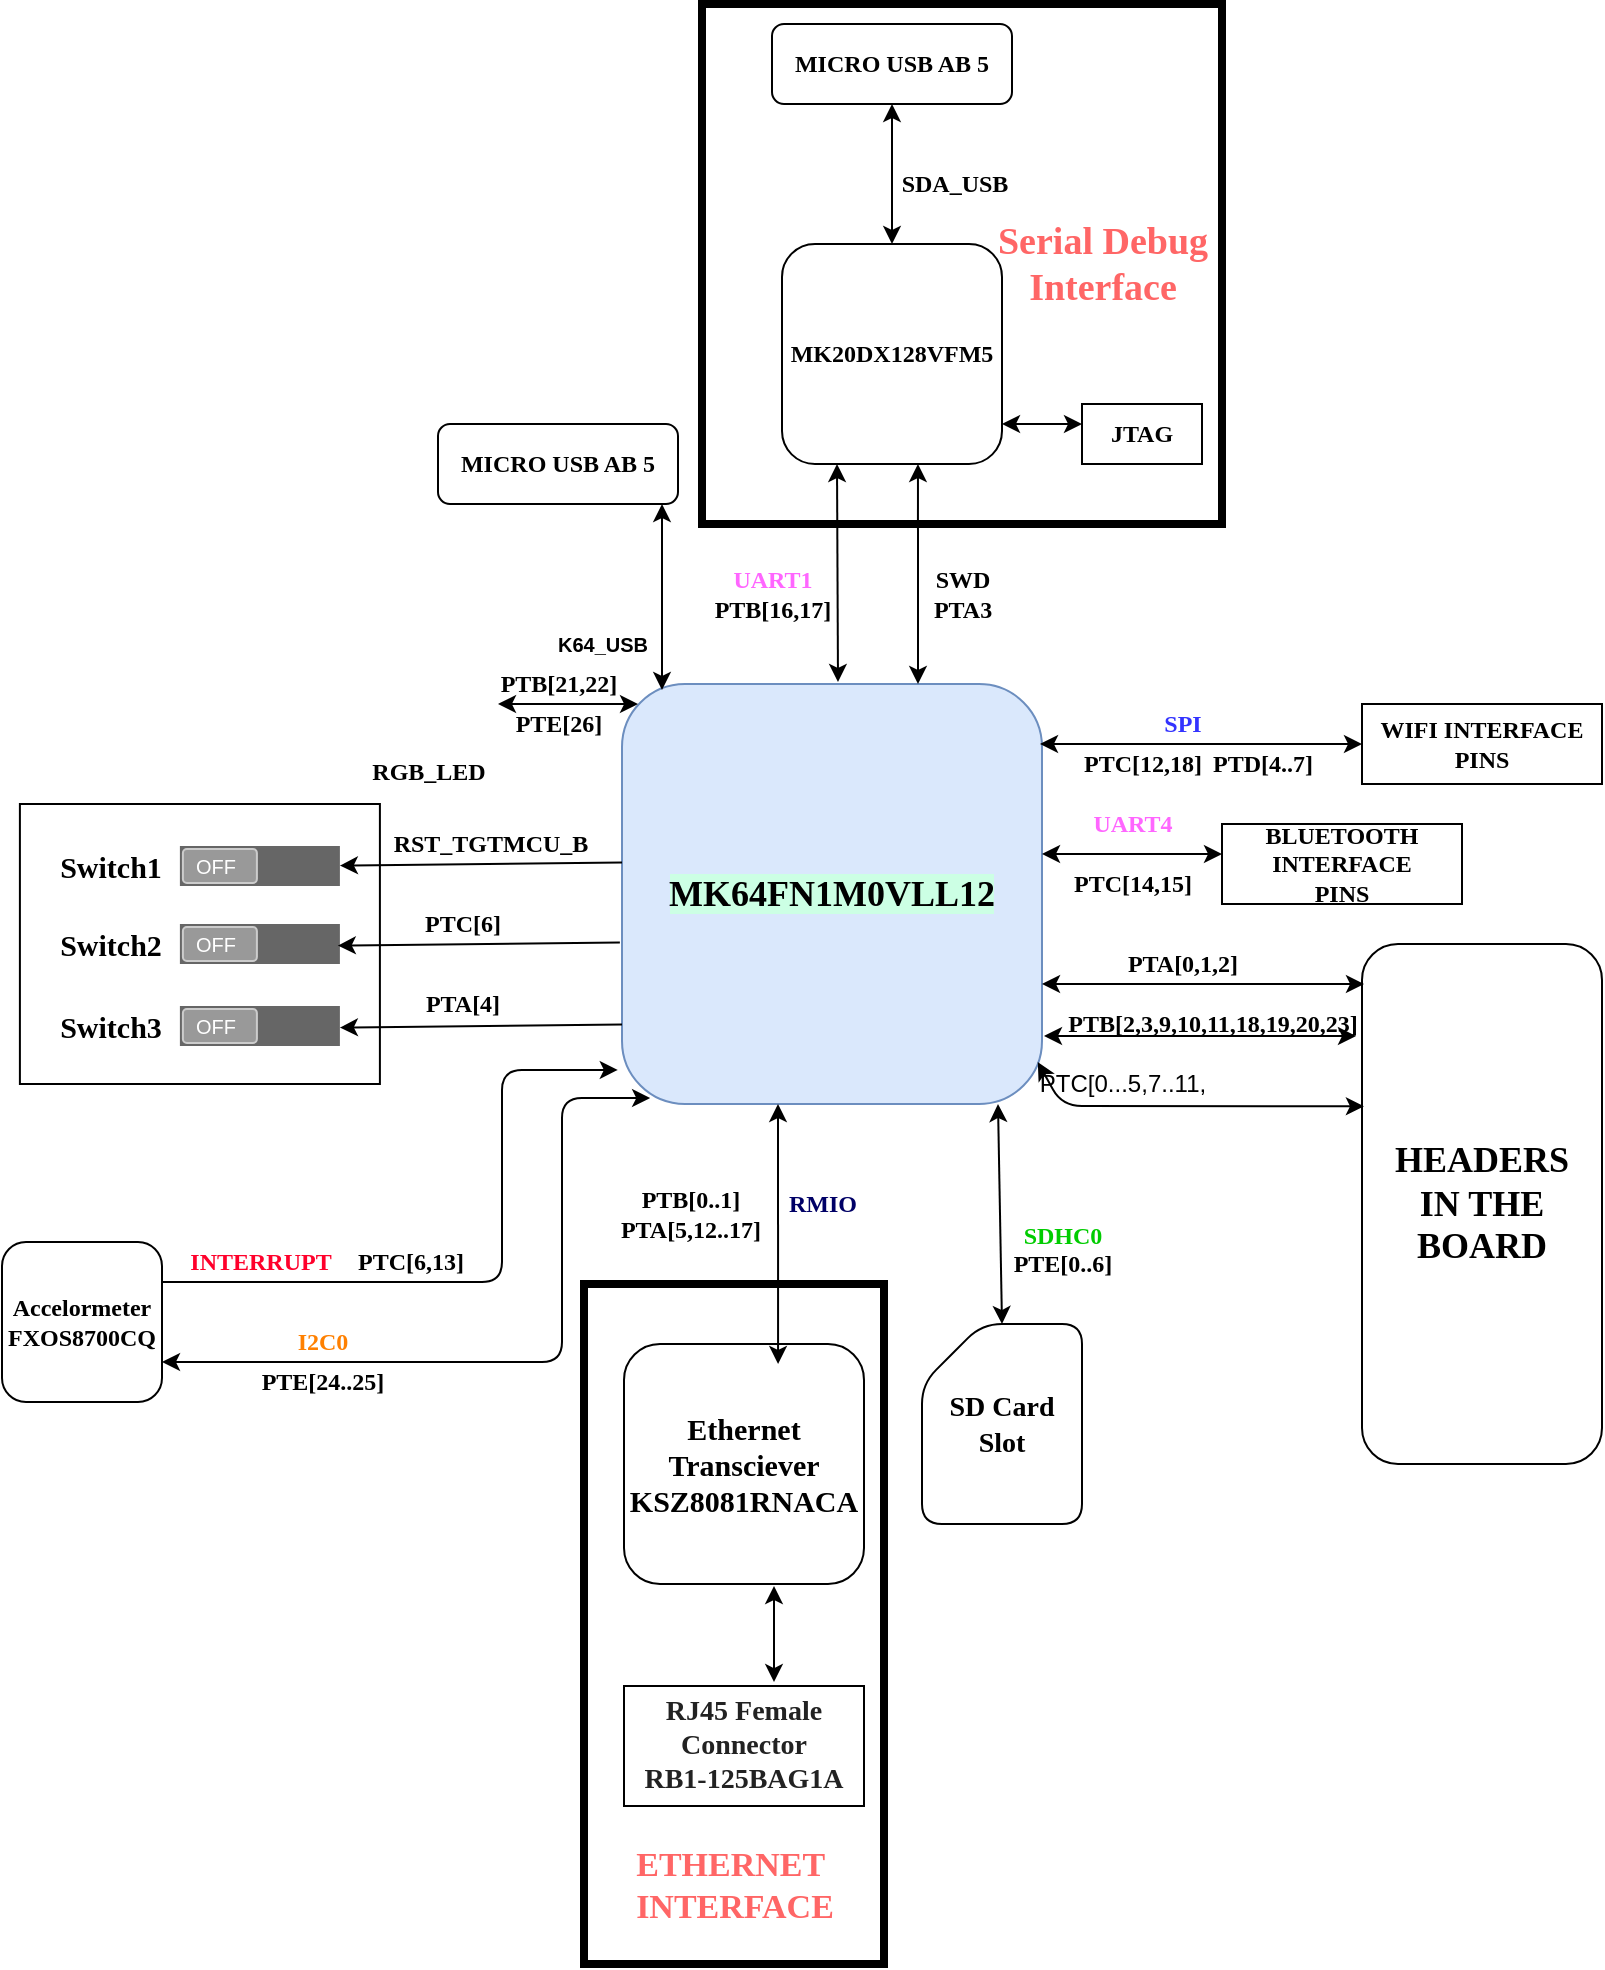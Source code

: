 <mxfile version="13.8.8" type="github">
  <diagram id="PJ2_TADi5Pd9X5yYLF05" name="Page-1">
    <mxGraphModel dx="1422" dy="1975" grid="1" gridSize="10" guides="1" tooltips="1" connect="1" arrows="1" fold="1" page="1" pageScale="1" pageWidth="827" pageHeight="1169" math="0" shadow="0">
      <root>
        <mxCell id="0" />
        <mxCell id="1" parent="0" />
        <mxCell id="9uY0sfu1-B1SOh4RdpcF-74" value="" style="rounded=0;whiteSpace=wrap;html=1;strokeWidth=1;" vertex="1" parent="1">
          <mxGeometry x="8.95" y="370" width="180" height="140" as="geometry" />
        </mxCell>
        <mxCell id="9uY0sfu1-B1SOh4RdpcF-42" value="" style="rounded=0;whiteSpace=wrap;html=1;strokeWidth=4;" vertex="1" parent="1">
          <mxGeometry x="350" y="-30" width="260" height="260" as="geometry" />
        </mxCell>
        <mxCell id="9uY0sfu1-B1SOh4RdpcF-40" value="" style="rounded=0;whiteSpace=wrap;html=1;strokeWidth=4;" vertex="1" parent="1">
          <mxGeometry x="291" y="610" width="150" height="340" as="geometry" />
        </mxCell>
        <mxCell id="9uY0sfu1-B1SOh4RdpcF-2" value="&lt;font face=&quot;Times New Roman&quot; size=&quot;1&quot;&gt;&lt;b style=&quot;font-size: 18px ; background-color: rgb(204 , 255 , 228)&quot;&gt;MK64FN1M0VLL12&lt;/b&gt;&lt;/font&gt;" style="whiteSpace=wrap;html=1;aspect=fixed;align=center;rounded=1;fillColor=#dae8fc;strokeColor=#6c8ebf;" vertex="1" parent="1">
          <mxGeometry x="310" y="310" width="210" height="210" as="geometry" />
        </mxCell>
        <mxCell id="9uY0sfu1-B1SOh4RdpcF-3" value="&lt;font face=&quot;Times New Roman&quot;&gt;&lt;b&gt;MK20DX128VFM5&lt;/b&gt;&lt;/font&gt;" style="whiteSpace=wrap;html=1;aspect=fixed;rounded=1;" vertex="1" parent="1">
          <mxGeometry x="390" y="90" width="110" height="110" as="geometry" />
        </mxCell>
        <mxCell id="9uY0sfu1-B1SOh4RdpcF-4" value="" style="endArrow=classic;startArrow=classic;html=1;entryX=0.25;entryY=1;entryDx=0;entryDy=0;" edge="1" parent="1" target="9uY0sfu1-B1SOh4RdpcF-3">
          <mxGeometry width="50" height="50" relative="1" as="geometry">
            <mxPoint x="418" y="309" as="sourcePoint" />
            <mxPoint x="440" y="280" as="targetPoint" />
          </mxGeometry>
        </mxCell>
        <mxCell id="9uY0sfu1-B1SOh4RdpcF-5" value="" style="endArrow=classic;startArrow=classic;html=1;entryX=0.618;entryY=1;entryDx=0;entryDy=0;entryPerimeter=0;" edge="1" parent="1" target="9uY0sfu1-B1SOh4RdpcF-3">
          <mxGeometry width="50" height="50" relative="1" as="geometry">
            <mxPoint x="458" y="310" as="sourcePoint" />
            <mxPoint x="460.0" y="250" as="targetPoint" />
          </mxGeometry>
        </mxCell>
        <mxCell id="9uY0sfu1-B1SOh4RdpcF-7" value="&lt;font face=&quot;Times New Roman&quot;&gt;&lt;b&gt;MICRO USB AB 5&lt;/b&gt;&lt;/font&gt;" style="rounded=1;whiteSpace=wrap;html=1;" vertex="1" parent="1">
          <mxGeometry x="385" y="-20" width="120" height="40" as="geometry" />
        </mxCell>
        <mxCell id="9uY0sfu1-B1SOh4RdpcF-8" value="" style="endArrow=classic;startArrow=classic;html=1;entryX=0.5;entryY=1;entryDx=0;entryDy=0;exitX=0.5;exitY=0;exitDx=0;exitDy=0;" edge="1" parent="1" source="9uY0sfu1-B1SOh4RdpcF-3" target="9uY0sfu1-B1SOh4RdpcF-7">
          <mxGeometry width="50" height="50" relative="1" as="geometry">
            <mxPoint x="440" y="40" as="sourcePoint" />
            <mxPoint x="439.58" y="-20" as="targetPoint" />
          </mxGeometry>
        </mxCell>
        <mxCell id="9uY0sfu1-B1SOh4RdpcF-9" value="&lt;b&gt;&lt;font face=&quot;Times New Roman&quot;&gt;Accelormeter&lt;br&gt;FXOS8700CQ&lt;/font&gt;&lt;/b&gt;" style="whiteSpace=wrap;html=1;aspect=fixed;rounded=1;" vertex="1" parent="1">
          <mxGeometry y="589" width="80" height="80" as="geometry" />
        </mxCell>
        <mxCell id="9uY0sfu1-B1SOh4RdpcF-22" value="" style="endArrow=classic;startArrow=classic;html=1;exitX=1;exitY=0.75;exitDx=0;exitDy=0;entryX=0.067;entryY=0.986;entryDx=0;entryDy=0;entryPerimeter=0;" edge="1" parent="1" source="9uY0sfu1-B1SOh4RdpcF-9" target="9uY0sfu1-B1SOh4RdpcF-2">
          <mxGeometry width="50" height="50" relative="1" as="geometry">
            <mxPoint x="230" y="699" as="sourcePoint" />
            <mxPoint x="280" y="649" as="targetPoint" />
            <Array as="points">
              <mxPoint x="280" y="649" />
              <mxPoint x="280" y="517" />
            </Array>
          </mxGeometry>
        </mxCell>
        <mxCell id="9uY0sfu1-B1SOh4RdpcF-24" value="&lt;b style=&quot;font-size: 14px&quot;&gt;&lt;font face=&quot;Times New Roman&quot; style=&quot;font-size: 14px&quot;&gt;SD Card&lt;br&gt;Slot&lt;/font&gt;&lt;/b&gt;" style="shape=card;whiteSpace=wrap;html=1;rounded=1;" vertex="1" parent="1">
          <mxGeometry x="460" y="630" width="80" height="100" as="geometry" />
        </mxCell>
        <mxCell id="9uY0sfu1-B1SOh4RdpcF-25" value="" style="endArrow=classic;startArrow=classic;html=1;exitX=0.5;exitY=0;exitDx=0;exitDy=0;exitPerimeter=0;" edge="1" parent="1" source="9uY0sfu1-B1SOh4RdpcF-24">
          <mxGeometry width="50" height="50" relative="1" as="geometry">
            <mxPoint x="442" y="570" as="sourcePoint" />
            <mxPoint x="498" y="520" as="targetPoint" />
          </mxGeometry>
        </mxCell>
        <mxCell id="9uY0sfu1-B1SOh4RdpcF-26" value="&lt;b style=&quot;font-size: 15px&quot;&gt;&lt;font face=&quot;Times New Roman&quot; style=&quot;font-size: 15px&quot;&gt;Ethernet&lt;br&gt;Transciever&lt;br&gt;KSZ8081RNACA&lt;/font&gt;&lt;/b&gt;" style="whiteSpace=wrap;html=1;aspect=fixed;rounded=1;" vertex="1" parent="1">
          <mxGeometry x="311" y="640" width="120" height="120" as="geometry" />
        </mxCell>
        <mxCell id="9uY0sfu1-B1SOh4RdpcF-27" value="" style="endArrow=classic;startArrow=classic;html=1;exitX=0.642;exitY=0.083;exitDx=0;exitDy=0;exitPerimeter=0;" edge="1" parent="1" source="9uY0sfu1-B1SOh4RdpcF-26">
          <mxGeometry width="50" height="50" relative="1" as="geometry">
            <mxPoint x="388" y="569" as="sourcePoint" />
            <mxPoint x="388" y="520" as="targetPoint" />
          </mxGeometry>
        </mxCell>
        <mxCell id="9uY0sfu1-B1SOh4RdpcF-28" value="&lt;span style=&quot;color: rgb(34 , 34 , 34) ; font-weight: 700 ; text-align: left ; background-color: rgb(255 , 255 , 255)&quot;&gt;&lt;font style=&quot;font-size: 14px&quot; face=&quot;Times New Roman&quot;&gt;RJ45 Female Connector&lt;br&gt;RB1-125BAG1A&lt;/font&gt;&lt;/span&gt;" style="rounded=0;whiteSpace=wrap;html=1;" vertex="1" parent="1">
          <mxGeometry x="311" y="811" width="120" height="60" as="geometry" />
        </mxCell>
        <mxCell id="9uY0sfu1-B1SOh4RdpcF-29" value="" style="endArrow=classic;startArrow=classic;html=1;exitX=0.625;exitY=-0.033;exitDx=0;exitDy=0;exitPerimeter=0;" edge="1" parent="1" source="9uY0sfu1-B1SOh4RdpcF-28">
          <mxGeometry width="50" height="50" relative="1" as="geometry">
            <mxPoint x="381" y="809" as="sourcePoint" />
            <mxPoint x="386" y="761" as="targetPoint" />
          </mxGeometry>
        </mxCell>
        <mxCell id="9uY0sfu1-B1SOh4RdpcF-30" value="&lt;font face=&quot;Times New Roman&quot;&gt;&lt;b&gt;MICRO USB AB 5&lt;/b&gt;&lt;/font&gt;" style="rounded=1;whiteSpace=wrap;html=1;" vertex="1" parent="1">
          <mxGeometry x="218" y="180" width="120" height="40" as="geometry" />
        </mxCell>
        <mxCell id="9uY0sfu1-B1SOh4RdpcF-33" value="&lt;b&gt;&lt;font style=&quot;font-size: 10px&quot;&gt;K64_USB&lt;/font&gt;&lt;/b&gt;" style="text;html=1;align=center;verticalAlign=middle;resizable=0;points=[];autosize=1;" vertex="1" parent="1">
          <mxGeometry x="270" y="280" width="60" height="20" as="geometry" />
        </mxCell>
        <mxCell id="9uY0sfu1-B1SOh4RdpcF-34" value="&lt;b style=&quot;font-family: &amp;#34;times new roman&amp;#34;&quot;&gt;&lt;font color=&quot;#00cc00&quot;&gt;SDHC0&lt;/font&gt;&lt;/b&gt;&lt;font face=&quot;Times New Roman&quot;&gt;&lt;b&gt;&lt;br&gt;PTE[0..6]&lt;br&gt;&lt;br&gt;&lt;/b&gt;&lt;/font&gt;" style="text;html=1;align=center;verticalAlign=middle;resizable=0;points=[];autosize=1;" vertex="1" parent="1">
          <mxGeometry x="500" y="575" width="60" height="50" as="geometry" />
        </mxCell>
        <mxCell id="9uY0sfu1-B1SOh4RdpcF-36" value="&lt;b&gt;&lt;font face=&quot;Times New Roman&quot;&gt;JTAG&lt;/font&gt;&lt;/b&gt;" style="rounded=0;whiteSpace=wrap;html=1;" vertex="1" parent="1">
          <mxGeometry x="540" y="170" width="60" height="30" as="geometry" />
        </mxCell>
        <mxCell id="9uY0sfu1-B1SOh4RdpcF-37" value="" style="endArrow=classic;startArrow=classic;html=1;" edge="1" parent="1">
          <mxGeometry width="50" height="50" relative="1" as="geometry">
            <mxPoint x="500" y="180" as="sourcePoint" />
            <mxPoint x="540" y="180" as="targetPoint" />
          </mxGeometry>
        </mxCell>
        <mxCell id="9uY0sfu1-B1SOh4RdpcF-38" value="&lt;b&gt;&lt;font face=&quot;Times New Roman&quot;&gt;SDA_USB&lt;/font&gt;&lt;/b&gt;" style="text;html=1;align=center;verticalAlign=middle;resizable=0;points=[];autosize=1;" vertex="1" parent="1">
          <mxGeometry x="441" y="50" width="70" height="20" as="geometry" />
        </mxCell>
        <mxCell id="9uY0sfu1-B1SOh4RdpcF-39" value="&lt;font face=&quot;Times New Roman&quot;&gt;&lt;b&gt;PTB[0..1]&lt;br&gt;PTA[5,12..17]&lt;/b&gt;&lt;/font&gt;" style="text;html=1;align=center;verticalAlign=middle;resizable=0;points=[];autosize=1;" vertex="1" parent="1">
          <mxGeometry x="298.95" y="560" width="90" height="30" as="geometry" />
        </mxCell>
        <mxCell id="9uY0sfu1-B1SOh4RdpcF-41" value="&lt;b style=&quot;font-size: 17px&quot;&gt;&lt;font face=&quot;Times New Roman&quot; style=&quot;font-size: 17px&quot; color=&quot;#ff6666&quot;&gt;ETHERNET&amp;nbsp;&lt;br&gt;INTERFACE&lt;/font&gt;&lt;/b&gt;" style="text;html=1;align=center;verticalAlign=middle;resizable=0;points=[];autosize=1;" vertex="1" parent="1">
          <mxGeometry x="311" y="891" width="110" height="40" as="geometry" />
        </mxCell>
        <mxCell id="9uY0sfu1-B1SOh4RdpcF-43" value="&lt;b style=&quot;font-size: 19px&quot;&gt;&lt;font face=&quot;Times New Roman&quot; style=&quot;font-size: 19px&quot; color=&quot;#ff6666&quot;&gt;Serial Debug&lt;br&gt;Interface&lt;/font&gt;&lt;/b&gt;" style="text;html=1;align=center;verticalAlign=middle;resizable=0;points=[];autosize=1;" vertex="1" parent="1">
          <mxGeometry x="490" y="80" width="120" height="40" as="geometry" />
        </mxCell>
        <mxCell id="9uY0sfu1-B1SOh4RdpcF-45" value="&lt;b&gt;&lt;font face=&quot;Times New Roman&quot;&gt;PTE[24..25]&lt;/font&gt;&lt;/b&gt;" style="text;html=1;align=center;verticalAlign=middle;resizable=0;points=[];autosize=1;" vertex="1" parent="1">
          <mxGeometry x="120" y="649" width="80" height="20" as="geometry" />
        </mxCell>
        <mxCell id="9uY0sfu1-B1SOh4RdpcF-48" value="&lt;b&gt;&lt;font face=&quot;Times New Roman&quot; color=&quot;#ff8000&quot;&gt;I2C0&lt;/font&gt;&lt;/b&gt;" style="text;html=1;align=center;verticalAlign=middle;resizable=0;points=[];autosize=1;" vertex="1" parent="1">
          <mxGeometry x="140" y="629" width="40" height="20" as="geometry" />
        </mxCell>
        <mxCell id="9uY0sfu1-B1SOh4RdpcF-49" value="&lt;b&gt;&lt;font face=&quot;Times New Roman&quot;&gt;&lt;font color=&quot;#ff66ff&quot;&gt;UART1&lt;/font&gt;&lt;br&gt;PTB[16,17]&lt;/font&gt;&lt;/b&gt;" style="text;html=1;align=center;verticalAlign=middle;resizable=0;points=[];autosize=1;" vertex="1" parent="1">
          <mxGeometry x="350" y="250" width="70" height="30" as="geometry" />
        </mxCell>
        <mxCell id="9uY0sfu1-B1SOh4RdpcF-51" value="&lt;b&gt;&lt;font face=&quot;Times New Roman&quot;&gt;SWD&lt;br&gt;PTA3&lt;/font&gt;&lt;/b&gt;" style="text;html=1;align=center;verticalAlign=middle;resizable=0;points=[];autosize=1;" vertex="1" parent="1">
          <mxGeometry x="460" y="250" width="40" height="30" as="geometry" />
        </mxCell>
        <mxCell id="9uY0sfu1-B1SOh4RdpcF-52" value="&lt;font face=&quot;Times New Roman&quot;&gt;&lt;b&gt;RGB_LED&lt;/b&gt;&lt;/font&gt;" style="shape=image;html=1;verticalAlign=top;verticalLabelPosition=bottom;labelBackgroundColor=#ffffff;imageAspect=0;aspect=fixed;image=https://cdn2.iconfinder.com/data/icons/electronic-13/480/6-electronic-led-icon-2-128.png;rounded=1;strokeWidth=4;" vertex="1" parent="1">
          <mxGeometry x="188" y="290" width="50" height="50" as="geometry" />
        </mxCell>
        <mxCell id="9uY0sfu1-B1SOh4RdpcF-54" value="" style="endArrow=classic;startArrow=classic;html=1;entryX=0;entryY=0.286;entryDx=0;entryDy=0;entryPerimeter=0;" edge="1" parent="1">
          <mxGeometry width="50" height="50" relative="1" as="geometry">
            <mxPoint x="248" y="320" as="sourcePoint" />
            <mxPoint x="318" y="320.06" as="targetPoint" />
          </mxGeometry>
        </mxCell>
        <mxCell id="9uY0sfu1-B1SOh4RdpcF-57" value="&lt;font face=&quot;Times New Roman&quot;&gt;&lt;b&gt;PTB[21,22]&lt;/b&gt;&lt;/font&gt;" style="text;html=1;align=center;verticalAlign=middle;resizable=0;points=[];autosize=1;" vertex="1" parent="1">
          <mxGeometry x="243" y="300" width="70" height="20" as="geometry" />
        </mxCell>
        <mxCell id="9uY0sfu1-B1SOh4RdpcF-58" value="&lt;b&gt;&lt;font face=&quot;Times New Roman&quot;&gt;PTE[26]&lt;/font&gt;&lt;/b&gt;" style="text;html=1;align=center;verticalAlign=middle;resizable=0;points=[];autosize=1;" vertex="1" parent="1">
          <mxGeometry x="248" y="320" width="60" height="20" as="geometry" />
        </mxCell>
        <mxCell id="9uY0sfu1-B1SOh4RdpcF-59" value="&lt;font face=&quot;Times New Roman&quot;&gt;&lt;b&gt;WIFI INTERFACE&lt;br&gt;PINS&lt;/b&gt;&lt;/font&gt;" style="rounded=0;whiteSpace=wrap;html=1;strokeWidth=1;" vertex="1" parent="1">
          <mxGeometry x="680" y="320" width="120" height="40" as="geometry" />
        </mxCell>
        <mxCell id="9uY0sfu1-B1SOh4RdpcF-60" value="" style="endArrow=classic;startArrow=classic;html=1;entryX=0;entryY=0.5;entryDx=0;entryDy=0;" edge="1" parent="1" target="9uY0sfu1-B1SOh4RdpcF-59">
          <mxGeometry width="50" height="50" relative="1" as="geometry">
            <mxPoint x="519" y="340" as="sourcePoint" />
            <mxPoint x="610" y="335" as="targetPoint" />
          </mxGeometry>
        </mxCell>
        <mxCell id="9uY0sfu1-B1SOh4RdpcF-61" value="&lt;b&gt;&lt;font face=&quot;Times New Roman&quot;&gt;PTD[4..7]&lt;/font&gt;&lt;/b&gt;" style="text;html=1;align=center;verticalAlign=middle;resizable=0;points=[];autosize=1;" vertex="1" parent="1">
          <mxGeometry x="595" y="340" width="70" height="20" as="geometry" />
        </mxCell>
        <mxCell id="9uY0sfu1-B1SOh4RdpcF-62" value="&lt;b&gt;&lt;font face=&quot;Times New Roman&quot;&gt;PTC[12,18]&lt;/font&gt;&lt;/b&gt;" style="text;html=1;align=center;verticalAlign=middle;resizable=0;points=[];autosize=1;" vertex="1" parent="1">
          <mxGeometry x="535" y="340" width="70" height="20" as="geometry" />
        </mxCell>
        <mxCell id="9uY0sfu1-B1SOh4RdpcF-63" value="&lt;font face=&quot;Times New Roman&quot;&gt;&lt;b&gt;BLUETOOTH INTERFACE&lt;br&gt;PINS&lt;/b&gt;&lt;/font&gt;" style="rounded=0;whiteSpace=wrap;html=1;strokeWidth=1;" vertex="1" parent="1">
          <mxGeometry x="610" y="380" width="120" height="40" as="geometry" />
        </mxCell>
        <mxCell id="9uY0sfu1-B1SOh4RdpcF-64" value="" style="endArrow=classic;startArrow=classic;html=1;exitX=1;exitY=0.119;exitDx=0;exitDy=0;exitPerimeter=0;" edge="1" parent="1">
          <mxGeometry width="50" height="50" relative="1" as="geometry">
            <mxPoint x="520" y="394.99" as="sourcePoint" />
            <mxPoint x="610" y="395" as="targetPoint" />
          </mxGeometry>
        </mxCell>
        <mxCell id="9uY0sfu1-B1SOh4RdpcF-65" value="&lt;b&gt;&lt;font face=&quot;Times New Roman&quot; color=&quot;#ff66ff&quot;&gt;UART4&lt;/font&gt;&lt;/b&gt;" style="text;html=1;align=center;verticalAlign=middle;resizable=0;points=[];autosize=1;" vertex="1" parent="1">
          <mxGeometry x="535" y="370" width="60" height="20" as="geometry" />
        </mxCell>
        <mxCell id="9uY0sfu1-B1SOh4RdpcF-66" value="&lt;b&gt;&lt;font face=&quot;Times New Roman&quot;&gt;PTC[14,15]&lt;/font&gt;&lt;/b&gt;" style="text;html=1;align=center;verticalAlign=middle;resizable=0;points=[];autosize=1;" vertex="1" parent="1">
          <mxGeometry x="530" y="400" width="70" height="20" as="geometry" />
        </mxCell>
        <mxCell id="9uY0sfu1-B1SOh4RdpcF-67" value="&lt;b&gt;&lt;font face=&quot;Times New Roman&quot; color=&quot;#3333ff&quot;&gt;SPI&lt;/font&gt;&lt;/b&gt;" style="text;html=1;align=center;verticalAlign=middle;resizable=0;points=[];autosize=1;" vertex="1" parent="1">
          <mxGeometry x="575" y="320" width="30" height="20" as="geometry" />
        </mxCell>
        <mxCell id="9uY0sfu1-B1SOh4RdpcF-69" value="&lt;font face=&quot;Times New Roman&quot; style=&quot;font-size: 18px&quot;&gt;&lt;b&gt;HEADERS&lt;br&gt;IN THE&lt;br&gt;BOARD&lt;/b&gt;&lt;/font&gt;" style="rounded=1;whiteSpace=wrap;html=1;strokeWidth=1;" vertex="1" parent="1">
          <mxGeometry x="680" y="440" width="120" height="260" as="geometry" />
        </mxCell>
        <mxCell id="9uY0sfu1-B1SOh4RdpcF-71" value="" style="endArrow=classic;startArrow=classic;html=1;" edge="1" parent="1" source="9uY0sfu1-B1SOh4RdpcF-2">
          <mxGeometry width="50" height="50" relative="1" as="geometry">
            <mxPoint x="530" y="490" as="sourcePoint" />
            <mxPoint x="681" y="460" as="targetPoint" />
            <Array as="points">
              <mxPoint x="520" y="460" />
            </Array>
          </mxGeometry>
        </mxCell>
        <mxCell id="9uY0sfu1-B1SOh4RdpcF-73" value="&lt;b&gt;&lt;font face=&quot;Times New Roman&quot;&gt;PTA[0,1,2]&lt;/font&gt;&lt;/b&gt;" style="text;html=1;align=center;verticalAlign=middle;resizable=0;points=[];autosize=1;" vertex="1" parent="1">
          <mxGeometry x="555" y="440" width="70" height="20" as="geometry" />
        </mxCell>
        <mxCell id="9uY0sfu1-B1SOh4RdpcF-77" value="" style="verticalLabelPosition=bottom;verticalAlign=top;html=1;shadow=0;dashed=0;strokeWidth=1;shape=mxgraph.android.switch_off;fillColor=#666666;rounded=1;" vertex="1" parent="1">
          <mxGeometry x="88.95" y="391" width="80" height="20" as="geometry" />
        </mxCell>
        <mxCell id="9uY0sfu1-B1SOh4RdpcF-79" value="" style="verticalLabelPosition=bottom;verticalAlign=top;html=1;shadow=0;dashed=0;strokeWidth=1;shape=mxgraph.android.switch_off;fillColor=#666666;rounded=1;" vertex="1" parent="1">
          <mxGeometry x="88.95" y="430" width="80" height="20" as="geometry" />
        </mxCell>
        <mxCell id="9uY0sfu1-B1SOh4RdpcF-80" value="" style="verticalLabelPosition=bottom;verticalAlign=top;html=1;shadow=0;dashed=0;strokeWidth=1;shape=mxgraph.android.switch_off;fillColor=#666666;rounded=1;" vertex="1" parent="1">
          <mxGeometry x="88.95" y="471" width="80" height="20" as="geometry" />
        </mxCell>
        <mxCell id="9uY0sfu1-B1SOh4RdpcF-83" value="&lt;font face=&quot;Times New Roman&quot; size=&quot;1&quot;&gt;&lt;b style=&quot;font-size: 15px&quot;&gt;Switch1&lt;/b&gt;&lt;/font&gt;" style="text;html=1;align=center;verticalAlign=middle;resizable=0;points=[];autosize=1;" vertex="1" parent="1">
          <mxGeometry x="18.95" y="391" width="70" height="20" as="geometry" />
        </mxCell>
        <mxCell id="9uY0sfu1-B1SOh4RdpcF-84" value="&lt;font face=&quot;Times New Roman&quot; size=&quot;1&quot;&gt;&lt;b style=&quot;font-size: 15px&quot;&gt;Switch2&lt;/b&gt;&lt;/font&gt;" style="text;html=1;align=center;verticalAlign=middle;resizable=0;points=[];autosize=1;" vertex="1" parent="1">
          <mxGeometry x="18.95" y="430" width="70" height="20" as="geometry" />
        </mxCell>
        <mxCell id="9uY0sfu1-B1SOh4RdpcF-86" value="&lt;font face=&quot;Times New Roman&quot; size=&quot;1&quot;&gt;&lt;b style=&quot;font-size: 15px&quot;&gt;Switch3&lt;/b&gt;&lt;/font&gt;" style="text;html=1;align=center;verticalAlign=middle;resizable=0;points=[];autosize=1;" vertex="1" parent="1">
          <mxGeometry x="18.95" y="471" width="70" height="20" as="geometry" />
        </mxCell>
        <mxCell id="9uY0sfu1-B1SOh4RdpcF-87" value="" style="endArrow=none;startArrow=classic;html=1;entryX=0.005;entryY=0.662;entryDx=0;entryDy=0;entryPerimeter=0;endFill=0;" edge="1" parent="1">
          <mxGeometry width="50" height="50" relative="1" as="geometry">
            <mxPoint x="168.95" y="400.773" as="sourcePoint" />
            <mxPoint x="310.0" y="399.23" as="targetPoint" />
          </mxGeometry>
        </mxCell>
        <mxCell id="9uY0sfu1-B1SOh4RdpcF-88" value="" style="endArrow=none;startArrow=classic;html=1;entryX=0.005;entryY=0.662;entryDx=0;entryDy=0;entryPerimeter=0;endFill=0;" edge="1" parent="1">
          <mxGeometry width="50" height="50" relative="1" as="geometry">
            <mxPoint x="167.9" y="440.77" as="sourcePoint" />
            <mxPoint x="308.95" y="439.227" as="targetPoint" />
          </mxGeometry>
        </mxCell>
        <mxCell id="9uY0sfu1-B1SOh4RdpcF-89" value="" style="endArrow=none;startArrow=classic;html=1;entryX=0.005;entryY=0.662;entryDx=0;entryDy=0;entryPerimeter=0;endFill=0;" edge="1" parent="1">
          <mxGeometry width="50" height="50" relative="1" as="geometry">
            <mxPoint x="168.95" y="481.77" as="sourcePoint" />
            <mxPoint x="310.0" y="480.227" as="targetPoint" />
          </mxGeometry>
        </mxCell>
        <mxCell id="9uY0sfu1-B1SOh4RdpcF-90" value="&lt;font face=&quot;Times New Roman&quot;&gt;&lt;b&gt;PTA[4]&lt;/b&gt;&lt;/font&gt;" style="text;html=1;align=center;verticalAlign=middle;resizable=0;points=[];autosize=1;" vertex="1" parent="1">
          <mxGeometry x="205" y="460" width="50" height="20" as="geometry" />
        </mxCell>
        <mxCell id="9uY0sfu1-B1SOh4RdpcF-91" value="&lt;font face=&quot;Times New Roman&quot;&gt;&lt;b&gt;PTC[6]&lt;/b&gt;&lt;/font&gt;" style="text;html=1;align=center;verticalAlign=middle;resizable=0;points=[];autosize=1;" vertex="1" parent="1">
          <mxGeometry x="205" y="420" width="50" height="20" as="geometry" />
        </mxCell>
        <mxCell id="9uY0sfu1-B1SOh4RdpcF-93" value="&lt;b&gt;&lt;font face=&quot;Times New Roman&quot;&gt;RST_TGTMCU_B&lt;/font&gt;&lt;/b&gt;" style="text;html=1;align=center;verticalAlign=middle;resizable=0;points=[];autosize=1;" vertex="1" parent="1">
          <mxGeometry x="188.95" y="380" width="110" height="20" as="geometry" />
        </mxCell>
        <mxCell id="9uY0sfu1-B1SOh4RdpcF-94" value="" style="endArrow=classic;startArrow=classic;html=1;" edge="1" parent="1">
          <mxGeometry width="50" height="50" relative="1" as="geometry">
            <mxPoint x="330" y="313" as="sourcePoint" />
            <mxPoint x="330" y="220" as="targetPoint" />
          </mxGeometry>
        </mxCell>
        <mxCell id="9uY0sfu1-B1SOh4RdpcF-95" style="edgeStyle=orthogonalEdgeStyle;rounded=0;orthogonalLoop=1;jettySize=auto;html=1;exitX=0.5;exitY=1;exitDx=0;exitDy=0;endArrow=none;endFill=0;" edge="1" parent="1" source="9uY0sfu1-B1SOh4RdpcF-30" target="9uY0sfu1-B1SOh4RdpcF-30">
          <mxGeometry relative="1" as="geometry" />
        </mxCell>
        <mxCell id="9uY0sfu1-B1SOh4RdpcF-96" value="&lt;b&gt;&lt;font face=&quot;Times New Roman&quot; color=&quot;#000066&quot;&gt;RMIO&lt;/font&gt;&lt;/b&gt;" style="text;html=1;align=center;verticalAlign=middle;resizable=0;points=[];autosize=1;" vertex="1" parent="1">
          <mxGeometry x="385" y="560" width="50" height="20" as="geometry" />
        </mxCell>
        <mxCell id="9uY0sfu1-B1SOh4RdpcF-97" value="" style="endArrow=classic;html=1;entryX=-0.01;entryY=0.919;entryDx=0;entryDy=0;entryPerimeter=0;exitX=1;exitY=0.25;exitDx=0;exitDy=0;" edge="1" parent="1" source="9uY0sfu1-B1SOh4RdpcF-9" target="9uY0sfu1-B1SOh4RdpcF-2">
          <mxGeometry width="50" height="50" relative="1" as="geometry">
            <mxPoint x="80" y="625" as="sourcePoint" />
            <mxPoint x="260" y="500" as="targetPoint" />
            <Array as="points">
              <mxPoint x="250" y="609" />
              <mxPoint x="250" y="503" />
            </Array>
          </mxGeometry>
        </mxCell>
        <mxCell id="9uY0sfu1-B1SOh4RdpcF-98" value="&lt;font face=&quot;Times New Roman&quot; color=&quot;#ff002b&quot;&gt;&lt;b&gt;INTERRUPT&lt;/b&gt;&lt;/font&gt;" style="text;html=1;align=center;verticalAlign=middle;resizable=0;points=[];autosize=1;" vertex="1" parent="1">
          <mxGeometry x="83.95" y="589" width="90" height="20" as="geometry" />
        </mxCell>
        <mxCell id="9uY0sfu1-B1SOh4RdpcF-100" value="&lt;b&gt;&lt;font face=&quot;Times New Roman&quot;&gt;PTC[6,13]&lt;/font&gt;&lt;/b&gt;" style="text;html=1;align=center;verticalAlign=middle;resizable=0;points=[];autosize=1;" vertex="1" parent="1">
          <mxGeometry x="168.95" y="589" width="70" height="20" as="geometry" />
        </mxCell>
        <mxCell id="9uY0sfu1-B1SOh4RdpcF-101" value="" style="endArrow=classic;startArrow=classic;html=1;entryX=-0.025;entryY=0.177;entryDx=0;entryDy=0;entryPerimeter=0;" edge="1" parent="1" target="9uY0sfu1-B1SOh4RdpcF-69">
          <mxGeometry width="50" height="50" relative="1" as="geometry">
            <mxPoint x="521" y="486" as="sourcePoint" />
            <mxPoint x="580" y="480" as="targetPoint" />
          </mxGeometry>
        </mxCell>
        <mxCell id="9uY0sfu1-B1SOh4RdpcF-102" value="&lt;b&gt;&lt;font face=&quot;Times New Roman&quot;&gt;PTB[2,3,9,10,11,18,19,20,23]&lt;/font&gt;&lt;/b&gt;" style="text;html=1;align=center;verticalAlign=middle;resizable=0;points=[];autosize=1;" vertex="1" parent="1">
          <mxGeometry x="525" y="470" width="160" height="20" as="geometry" />
        </mxCell>
        <mxCell id="9uY0sfu1-B1SOh4RdpcF-103" value="" style="endArrow=classic;startArrow=classic;html=1;exitX=0.99;exitY=0.9;exitDx=0;exitDy=0;exitPerimeter=0;entryX=0.008;entryY=0.312;entryDx=0;entryDy=0;entryPerimeter=0;" edge="1" parent="1" source="9uY0sfu1-B1SOh4RdpcF-2" target="9uY0sfu1-B1SOh4RdpcF-69">
          <mxGeometry width="50" height="50" relative="1" as="geometry">
            <mxPoint x="565" y="589" as="sourcePoint" />
            <mxPoint x="615" y="539" as="targetPoint" />
            <Array as="points">
              <mxPoint x="530" y="521" />
            </Array>
          </mxGeometry>
        </mxCell>
        <mxCell id="9uY0sfu1-B1SOh4RdpcF-104" value="PTC[0...5,7..11," style="text;html=1;align=center;verticalAlign=middle;resizable=0;points=[];autosize=1;" vertex="1" parent="1">
          <mxGeometry x="510" y="500" width="100" height="20" as="geometry" />
        </mxCell>
      </root>
    </mxGraphModel>
  </diagram>
</mxfile>
